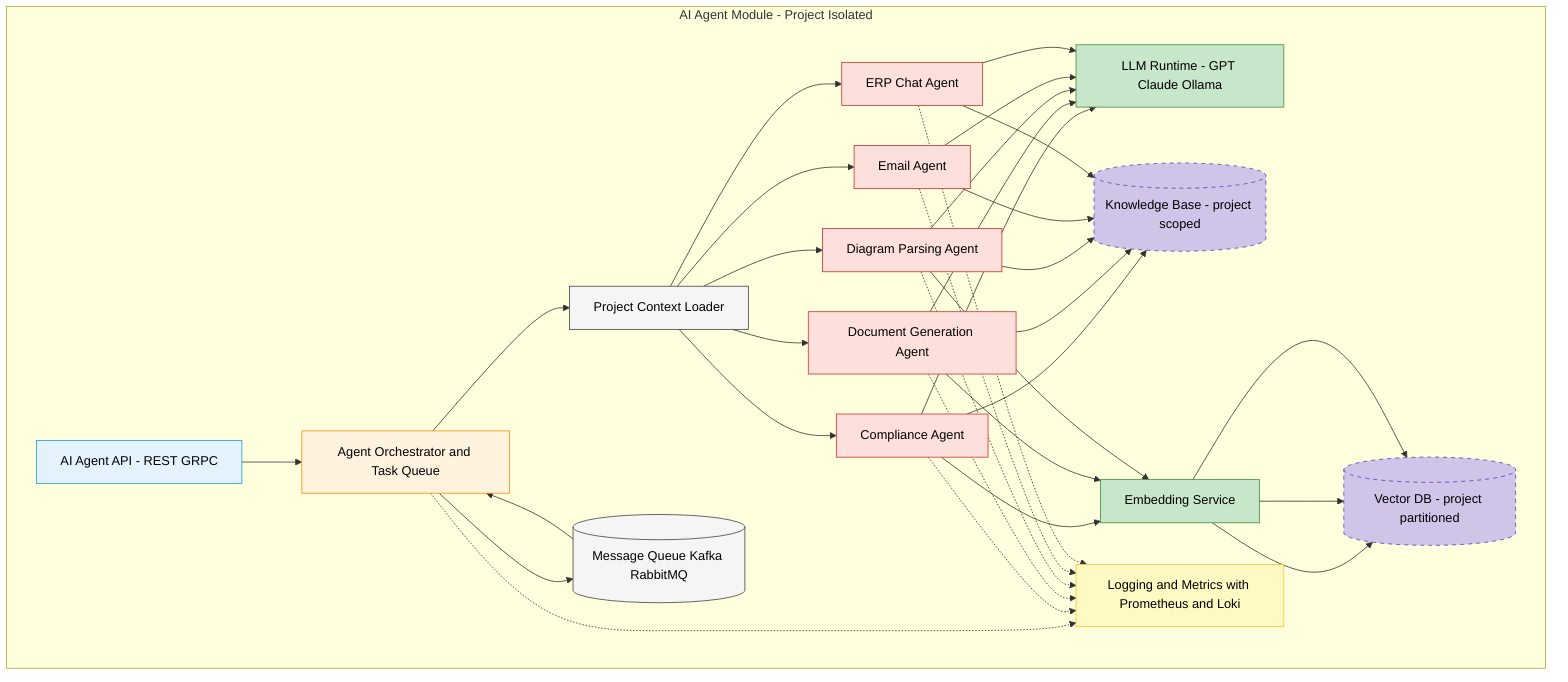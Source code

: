 flowchart LR
    subgraph AI_Agent_Module["AI Agent Module - Project Isolated"]
      direction LR

      API[AI Agent API - REST GRPC]:::api
      ORCH[Agent Orchestrator and Task Queue]:::orch
      CM[Project Context Loader]:::infra

      COMPL[Compliance Agent]:::agent
      DOCGEN[Document Generation Agent]:::agent
      DIAGP[Diagram Parsing Agent]:::agent
      %% ENQ[Enquiry Agent]:::agent   %% ENQ agent is commented out
      EMAIL[Email Agent]:::agent
      ERPAGENT[ERP Chat Agent]:::agent

      LLM[LLM Runtime - GPT Claude Ollama]:::service
      EMBED[Embedding Service]:::service
      VDB[(Vector DB - project partitioned)]:::database
      KB[(Knowledge Base - project scoped)]:::database

      MQ[(Message Queue Kafka RabbitMQ)]:::infra
      LOG[Logging and Metrics with Prometheus and Loki]:::obs
    end

    API --> ORCH
    ORCH --> CM
    CM --> COMPL
    CM --> DOCGEN
    CM --> DIAGP
    %% CM --> ENQ   %% ENQ agent is commented out
    CM --> EMAIL
    CM --> ERPAGENT

    COMPL --> LLM
    DOCGEN --> LLM
    DIAGP --> LLM
    %% ENQ --> LLM   %% ENQ agent is commented out
    EMAIL --> LLM
    ERPAGENT --> LLM

    COMPL --> KB
    DOCGEN --> KB
    DIAGP --> KB
    %% ENQ --> KB   %% ENQ agent is commented out
    EMAIL --> KB
    ERPAGENT --> KB

    COMPL --> EMBED --> VDB
    DOCGEN --> EMBED --> VDB
    DIAGP --> EMBED --> VDB
    %% ENQ --> EMBED --> VDB   %% ENQ agent is commented out

    ORCH --> MQ --> ORCH

    ORCH -.-> LOG
    COMPL -.-> LOG
    DOCGEN -.-> LOG
    DIAGP -.-> LOG
    %% ENQ -.-> LOG   %% ENQ agent is commented out
    EMAIL -.-> LOG
    ERPAGENT -.-> LOG

    classDef api       fill:#e3f2fd,stroke:#2196f3,color:#000
    classDef orch      fill:#fff3e0,stroke:#fb8c00,color:#000
    classDef agent     fill:#fde0dc,stroke:#d32f2f,color:#000
    classDef service   fill:#c8e6c9,stroke:#388e3c,color:#000
    classDef database  fill:#d1c4e9,stroke:#5e35b1,stroke-dasharray:5 5,color:#000
    classDef infra     fill:#f5f5f5,stroke:#424242,color:#000
    classDef obs       fill:#fff9c4,stroke:#fbc02d,color:#000
